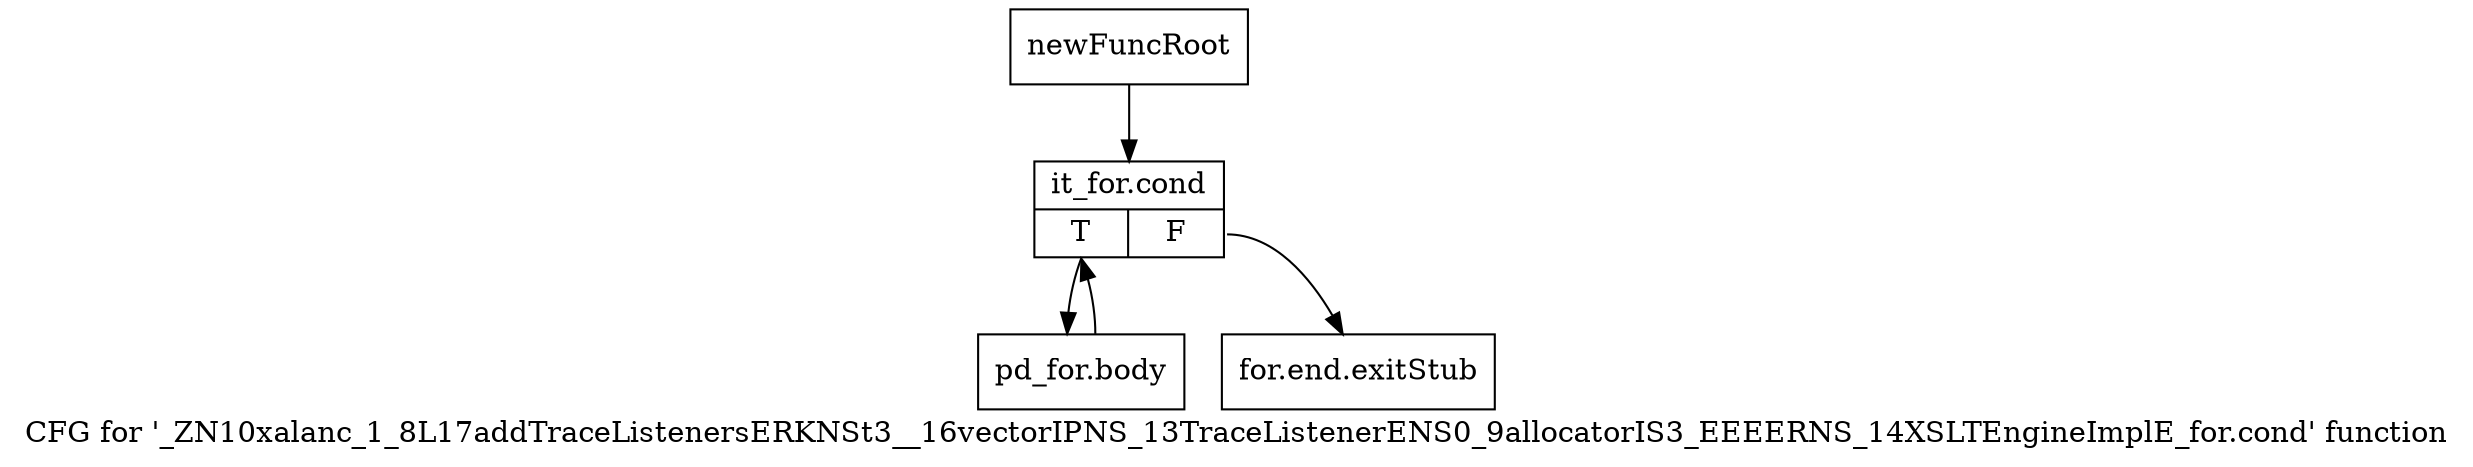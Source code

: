 digraph "CFG for '_ZN10xalanc_1_8L17addTraceListenersERKNSt3__16vectorIPNS_13TraceListenerENS0_9allocatorIS3_EEEERNS_14XSLTEngineImplE_for.cond' function" {
	label="CFG for '_ZN10xalanc_1_8L17addTraceListenersERKNSt3__16vectorIPNS_13TraceListenerENS0_9allocatorIS3_EEEERNS_14XSLTEngineImplE_for.cond' function";

	Node0x849af70 [shape=record,label="{newFuncRoot}"];
	Node0x849af70 -> Node0x849b010;
	Node0x849afc0 [shape=record,label="{for.end.exitStub}"];
	Node0x849b010 [shape=record,label="{it_for.cond|{<s0>T|<s1>F}}"];
	Node0x849b010:s0 -> Node0x849b060;
	Node0x849b010:s1 -> Node0x849afc0;
	Node0x849b060 [shape=record,label="{pd_for.body}"];
	Node0x849b060 -> Node0x849b010;
}
